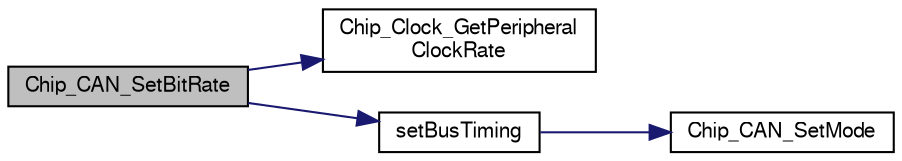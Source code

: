 digraph "Chip_CAN_SetBitRate"
{
  edge [fontname="FreeSans",fontsize="10",labelfontname="FreeSans",labelfontsize="10"];
  node [fontname="FreeSans",fontsize="10",shape=record];
  rankdir="LR";
  Node1 [label="Chip_CAN_SetBitRate",height=0.2,width=0.4,color="black", fillcolor="grey75", style="filled", fontcolor="black"];
  Node1 -> Node2 [color="midnightblue",fontsize="10",style="solid"];
  Node2 [label="Chip_Clock_GetPeripheral\lClockRate",height=0.2,width=0.4,color="black", fillcolor="white", style="filled",URL="$group__CLOCK__17XX__40XX.html#ga9c2bc86c857119426aa6a724c12a6f42",tooltip="Returns clock rate for a peripheral (from peripheral clock) "];
  Node1 -> Node3 [color="midnightblue",fontsize="10",style="solid"];
  Node3 [label="setBusTiming",height=0.2,width=0.4,color="black", fillcolor="white", style="filled",URL="$can__17xx__40xx_8c.html#adfc9fcf03f1989c383b0a63df52122a6"];
  Node3 -> Node4 [color="midnightblue",fontsize="10",style="solid"];
  Node4 [label="Chip_CAN_SetMode",height=0.2,width=0.4,color="black", fillcolor="white", style="filled",URL="$group__CAN__17XX__40XX.html#gad935e9c3c93278bb18b99df67ba52516",tooltip="Set CAN controller enter/exit to a given mode. "];
}
